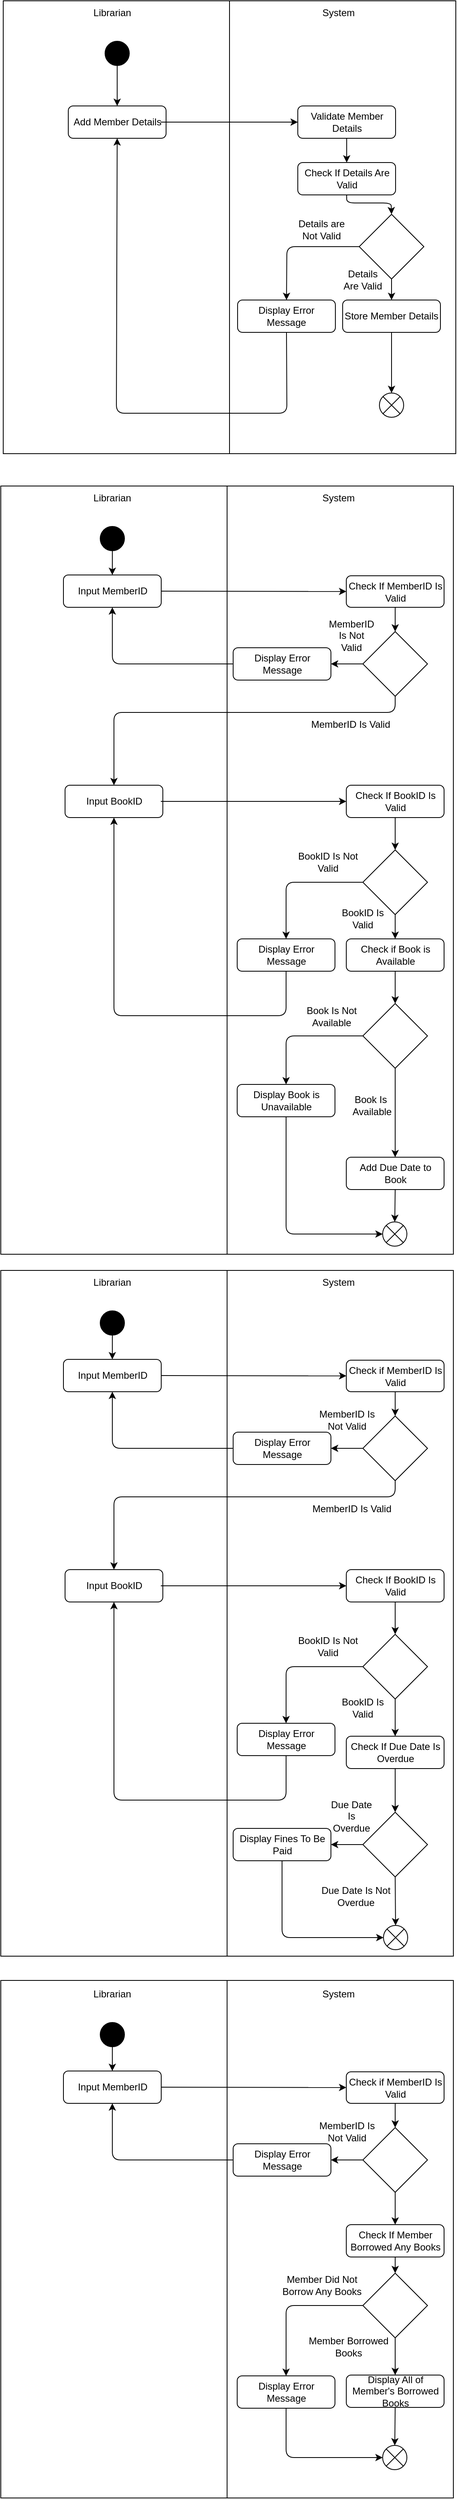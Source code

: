 <mxfile>
    <diagram id="ZG7Y59wmz6SILbfoNRBB" name="Page-1">
        <mxGraphModel dx="3287" dy="1840" grid="1" gridSize="10" guides="1" tooltips="1" connect="1" arrows="1" fold="1" page="1" pageScale="1" pageWidth="850" pageHeight="1100" math="0" shadow="0">
            <root>
                <mxCell id="0"/>
                <mxCell id="1" parent="0"/>
                <mxCell id="2" value="" style="rounded=0;whiteSpace=wrap;html=1;" vertex="1" parent="1">
                    <mxGeometry x="160" y="20" width="560" height="560" as="geometry"/>
                </mxCell>
                <mxCell id="3" value="" style="endArrow=none;html=1;entryX=0.5;entryY=0;entryDx=0;entryDy=0;exitX=0.5;exitY=1;exitDx=0;exitDy=0;" edge="1" parent="1" source="2" target="2">
                    <mxGeometry width="50" height="50" relative="1" as="geometry">
                        <mxPoint x="305" y="370" as="sourcePoint"/>
                        <mxPoint x="355" y="320" as="targetPoint"/>
                    </mxGeometry>
                </mxCell>
                <mxCell id="4" value="Librarian" style="text;html=1;strokeColor=none;fillColor=none;align=center;verticalAlign=middle;whiteSpace=wrap;rounded=0;" vertex="1" parent="1">
                    <mxGeometry x="265" y="20" width="60" height="30" as="geometry"/>
                </mxCell>
                <mxCell id="5" value="System" style="text;html=1;strokeColor=none;fillColor=none;align=center;verticalAlign=middle;whiteSpace=wrap;rounded=0;" vertex="1" parent="1">
                    <mxGeometry x="545" y="20" width="60" height="30" as="geometry"/>
                </mxCell>
                <mxCell id="6" value="" style="ellipse;fillColor=strokeColor;" vertex="1" parent="1">
                    <mxGeometry x="286" y="70" width="30" height="30" as="geometry"/>
                </mxCell>
                <mxCell id="7" value="" style="endArrow=classic;html=1;exitX=0.5;exitY=1;exitDx=0;exitDy=0;entryX=0.5;entryY=0;entryDx=0;entryDy=0;" edge="1" parent="1" source="6" target="8">
                    <mxGeometry width="50" height="50" relative="1" as="geometry">
                        <mxPoint x="295" y="160" as="sourcePoint"/>
                        <mxPoint x="345" y="110" as="targetPoint"/>
                    </mxGeometry>
                </mxCell>
                <mxCell id="8" value="Add Member Details" style="rounded=1;whiteSpace=wrap;html=1;" vertex="1" parent="1">
                    <mxGeometry x="240.5" y="150" width="121" height="40" as="geometry"/>
                </mxCell>
                <mxCell id="10" value="Validate Member Details" style="rounded=1;whiteSpace=wrap;html=1;" vertex="1" parent="1">
                    <mxGeometry x="524.5" y="150" width="121" height="40" as="geometry"/>
                </mxCell>
                <mxCell id="12" value="" style="endArrow=classic;html=1;entryX=0;entryY=0.5;entryDx=0;entryDy=0;" edge="1" parent="1" target="10">
                    <mxGeometry width="50" height="50" relative="1" as="geometry">
                        <mxPoint x="355" y="170" as="sourcePoint"/>
                        <mxPoint x="405" y="120" as="targetPoint"/>
                    </mxGeometry>
                </mxCell>
                <mxCell id="14" value="" style="endArrow=classic;html=1;exitX=0.5;exitY=1;exitDx=0;exitDy=0;entryX=0.5;entryY=0;entryDx=0;entryDy=0;" edge="1" parent="1" source="10" target="119">
                    <mxGeometry width="50" height="50" relative="1" as="geometry">
                        <mxPoint x="565" y="270" as="sourcePoint"/>
                        <mxPoint x="585" y="230" as="targetPoint"/>
                        <Array as="points"/>
                    </mxGeometry>
                </mxCell>
                <mxCell id="203" style="edgeStyle=none;html=1;exitX=0.5;exitY=1;exitDx=0;exitDy=0;entryX=0.5;entryY=0;entryDx=0;entryDy=0;" edge="1" parent="1" source="22" target="37">
                    <mxGeometry relative="1" as="geometry"/>
                </mxCell>
                <mxCell id="22" value="Store Member Details" style="rounded=1;whiteSpace=wrap;html=1;" vertex="1" parent="1">
                    <mxGeometry x="580" y="390" width="121" height="40" as="geometry"/>
                </mxCell>
                <mxCell id="37" value="" style="shape=sumEllipse;perimeter=ellipsePerimeter;whiteSpace=wrap;html=1;backgroundOutline=1;" vertex="1" parent="1">
                    <mxGeometry x="625.5" y="505" width="30" height="30" as="geometry"/>
                </mxCell>
                <mxCell id="86" style="edgeStyle=none;html=1;exitX=0;exitY=0.5;exitDx=0;exitDy=0;entryX=0.5;entryY=0;entryDx=0;entryDy=0;" edge="1" parent="1" source="84" target="121">
                    <mxGeometry relative="1" as="geometry">
                        <Array as="points">
                            <mxPoint x="550" y="324"/>
                            <mxPoint x="511" y="324"/>
                        </Array>
                    </mxGeometry>
                </mxCell>
                <mxCell id="87" style="edgeStyle=none;html=1;exitX=0.5;exitY=1;exitDx=0;exitDy=0;entryX=0.5;entryY=0;entryDx=0;entryDy=0;" edge="1" parent="1" source="84" target="22">
                    <mxGeometry relative="1" as="geometry"/>
                </mxCell>
                <mxCell id="84" value="" style="rhombus;whiteSpace=wrap;html=1;" vertex="1" parent="1">
                    <mxGeometry x="600.5" y="284" width="80" height="80" as="geometry"/>
                </mxCell>
                <mxCell id="91" value="Details are Not Valid" style="text;html=1;strokeColor=none;fillColor=none;align=center;verticalAlign=middle;whiteSpace=wrap;rounded=0;" vertex="1" parent="1">
                    <mxGeometry x="524" y="285" width="60" height="35" as="geometry"/>
                </mxCell>
                <mxCell id="92" value="Details Are Valid" style="text;html=1;strokeColor=none;fillColor=none;align=center;verticalAlign=middle;whiteSpace=wrap;rounded=0;" vertex="1" parent="1">
                    <mxGeometry x="575" y="350" width="60" height="30" as="geometry"/>
                </mxCell>
                <mxCell id="93" value="" style="rounded=0;whiteSpace=wrap;html=1;" vertex="1" parent="1">
                    <mxGeometry x="157" y="620" width="560" height="950" as="geometry"/>
                </mxCell>
                <mxCell id="94" value="" style="endArrow=none;html=1;entryX=0.5;entryY=0;entryDx=0;entryDy=0;exitX=0.5;exitY=1;exitDx=0;exitDy=0;" edge="1" parent="1" source="93" target="93">
                    <mxGeometry width="50" height="50" relative="1" as="geometry">
                        <mxPoint x="305" y="970" as="sourcePoint"/>
                        <mxPoint x="355" y="920" as="targetPoint"/>
                    </mxGeometry>
                </mxCell>
                <mxCell id="95" value="Librarian" style="text;html=1;strokeColor=none;fillColor=none;align=center;verticalAlign=middle;whiteSpace=wrap;rounded=0;" vertex="1" parent="1">
                    <mxGeometry x="265" y="620" width="60" height="30" as="geometry"/>
                </mxCell>
                <mxCell id="96" value="System" style="text;html=1;strokeColor=none;fillColor=none;align=center;verticalAlign=middle;whiteSpace=wrap;rounded=0;" vertex="1" parent="1">
                    <mxGeometry x="545" y="620" width="60" height="30" as="geometry"/>
                </mxCell>
                <mxCell id="128" style="edgeStyle=none;html=1;exitX=0.5;exitY=1;exitDx=0;exitDy=0;entryX=0.5;entryY=0;entryDx=0;entryDy=0;" edge="1" parent="1" source="97" target="127">
                    <mxGeometry relative="1" as="geometry"/>
                </mxCell>
                <mxCell id="97" value="" style="ellipse;fillColor=strokeColor;" vertex="1" parent="1">
                    <mxGeometry x="280" y="670" width="30" height="30" as="geometry"/>
                </mxCell>
                <mxCell id="99" value="Input BookID" style="rounded=1;whiteSpace=wrap;html=1;" vertex="1" parent="1">
                    <mxGeometry x="236.5" y="990" width="121" height="40" as="geometry"/>
                </mxCell>
                <mxCell id="101" value="Check If BookID Is Valid" style="rounded=1;whiteSpace=wrap;html=1;" vertex="1" parent="1">
                    <mxGeometry x="584.5" y="990" width="121" height="40" as="geometry"/>
                </mxCell>
                <mxCell id="102" value="" style="endArrow=classic;html=1;entryX=0;entryY=0.5;entryDx=0;entryDy=0;" edge="1" parent="1" target="101">
                    <mxGeometry width="50" height="50" relative="1" as="geometry">
                        <mxPoint x="355.0" y="1010" as="sourcePoint"/>
                        <mxPoint x="405" y="960" as="targetPoint"/>
                    </mxGeometry>
                </mxCell>
                <mxCell id="104" value="" style="endArrow=classic;html=1;exitX=0.5;exitY=1;exitDx=0;exitDy=0;entryX=0.5;entryY=0;entryDx=0;entryDy=0;" edge="1" parent="1" source="101" target="112">
                    <mxGeometry width="50" height="50" relative="1" as="geometry">
                        <mxPoint x="565" y="1110" as="sourcePoint"/>
                        <mxPoint x="580" y="1060" as="targetPoint"/>
                        <Array as="points"/>
                    </mxGeometry>
                </mxCell>
                <mxCell id="140" style="edgeStyle=none;html=1;exitX=0.5;exitY=1;exitDx=0;exitDy=0;entryX=0.5;entryY=0;entryDx=0;entryDy=0;" edge="1" parent="1" source="108" target="109">
                    <mxGeometry relative="1" as="geometry"/>
                </mxCell>
                <mxCell id="108" value="Add Due Date to Book" style="rounded=1;whiteSpace=wrap;html=1;" vertex="1" parent="1">
                    <mxGeometry x="584.5" y="1450" width="121" height="40" as="geometry"/>
                </mxCell>
                <mxCell id="109" value="" style="shape=sumEllipse;perimeter=ellipsePerimeter;whiteSpace=wrap;html=1;backgroundOutline=1;" vertex="1" parent="1">
                    <mxGeometry x="629.5" y="1530" width="30" height="30" as="geometry"/>
                </mxCell>
                <mxCell id="110" style="edgeStyle=none;html=1;exitX=0;exitY=0.5;exitDx=0;exitDy=0;entryX=0.5;entryY=0;entryDx=0;entryDy=0;" edge="1" parent="1" source="112" target="123">
                    <mxGeometry relative="1" as="geometry">
                        <Array as="points">
                            <mxPoint x="510" y="1110"/>
                        </Array>
                    </mxGeometry>
                </mxCell>
                <mxCell id="176" style="edgeStyle=none;html=1;exitX=0.5;exitY=1;exitDx=0;exitDy=0;entryX=0.5;entryY=0;entryDx=0;entryDy=0;" edge="1" parent="1" source="112" target="175">
                    <mxGeometry relative="1" as="geometry"/>
                </mxCell>
                <mxCell id="112" value="" style="rhombus;whiteSpace=wrap;html=1;" vertex="1" parent="1">
                    <mxGeometry x="605" y="1070" width="80" height="80" as="geometry"/>
                </mxCell>
                <mxCell id="113" value="MemberID Is Not Valid" style="text;html=1;strokeColor=none;fillColor=none;align=center;verticalAlign=middle;whiteSpace=wrap;rounded=0;" vertex="1" parent="1">
                    <mxGeometry x="561" y="790" width="60" height="30" as="geometry"/>
                </mxCell>
                <mxCell id="114" value="BookID Is Valid" style="text;html=1;strokeColor=none;fillColor=none;align=center;verticalAlign=middle;whiteSpace=wrap;rounded=0;" vertex="1" parent="1">
                    <mxGeometry x="575" y="1140" width="60" height="30" as="geometry"/>
                </mxCell>
                <mxCell id="120" style="edgeStyle=none;html=1;exitX=0.5;exitY=1;exitDx=0;exitDy=0;entryX=0.5;entryY=0;entryDx=0;entryDy=0;" edge="1" parent="1" source="119" target="84">
                    <mxGeometry relative="1" as="geometry">
                        <Array as="points">
                            <mxPoint x="585" y="270"/>
                            <mxPoint x="640" y="270"/>
                        </Array>
                    </mxGeometry>
                </mxCell>
                <mxCell id="119" value="Check If Details Are Valid" style="rounded=1;whiteSpace=wrap;html=1;" vertex="1" parent="1">
                    <mxGeometry x="524.5" y="220" width="121" height="40" as="geometry"/>
                </mxCell>
                <mxCell id="122" style="edgeStyle=none;html=1;exitX=0.5;exitY=1;exitDx=0;exitDy=0;entryX=0.5;entryY=1;entryDx=0;entryDy=0;" edge="1" parent="1" source="121" target="8">
                    <mxGeometry relative="1" as="geometry">
                        <Array as="points">
                            <mxPoint x="511" y="530"/>
                            <mxPoint x="300" y="530"/>
                        </Array>
                    </mxGeometry>
                </mxCell>
                <mxCell id="121" value="Display Error Message" style="rounded=1;whiteSpace=wrap;html=1;" vertex="1" parent="1">
                    <mxGeometry x="450" y="390" width="121" height="40" as="geometry"/>
                </mxCell>
                <mxCell id="125" style="edgeStyle=none;html=1;exitX=0.5;exitY=1;exitDx=0;exitDy=0;entryX=0.5;entryY=1;entryDx=0;entryDy=0;" edge="1" parent="1" source="123" target="99">
                    <mxGeometry relative="1" as="geometry">
                        <Array as="points">
                            <mxPoint x="510" y="1275"/>
                            <mxPoint x="297" y="1275"/>
                        </Array>
                    </mxGeometry>
                </mxCell>
                <mxCell id="123" value="Display Error Message" style="rounded=1;whiteSpace=wrap;html=1;" vertex="1" parent="1">
                    <mxGeometry x="449.5" y="1180" width="121" height="40" as="geometry"/>
                </mxCell>
                <mxCell id="130" style="edgeStyle=none;html=1;exitX=1;exitY=0.5;exitDx=0;exitDy=0;" edge="1" parent="1" source="127" target="129">
                    <mxGeometry relative="1" as="geometry"/>
                </mxCell>
                <mxCell id="127" value="Input MemberID" style="rounded=1;whiteSpace=wrap;html=1;" vertex="1" parent="1">
                    <mxGeometry x="234.5" y="730" width="121" height="40" as="geometry"/>
                </mxCell>
                <mxCell id="132" style="edgeStyle=none;html=1;exitX=0.5;exitY=1;exitDx=0;exitDy=0;entryX=0.5;entryY=0;entryDx=0;entryDy=0;" edge="1" parent="1" source="129" target="131">
                    <mxGeometry relative="1" as="geometry"/>
                </mxCell>
                <mxCell id="129" value="Check If MemberID Is Valid" style="rounded=1;whiteSpace=wrap;html=1;" vertex="1" parent="1">
                    <mxGeometry x="584.5" y="731" width="121" height="39" as="geometry"/>
                </mxCell>
                <mxCell id="134" style="edgeStyle=none;html=1;exitX=0;exitY=0.5;exitDx=0;exitDy=0;entryX=1;entryY=0.5;entryDx=0;entryDy=0;" edge="1" parent="1" source="131" target="133">
                    <mxGeometry relative="1" as="geometry"/>
                </mxCell>
                <mxCell id="136" style="edgeStyle=none;html=1;exitX=0.5;exitY=1;exitDx=0;exitDy=0;entryX=0.5;entryY=0;entryDx=0;entryDy=0;" edge="1" parent="1" source="131" target="99">
                    <mxGeometry relative="1" as="geometry">
                        <Array as="points">
                            <mxPoint x="645" y="900"/>
                            <mxPoint x="470" y="900"/>
                            <mxPoint x="297" y="900"/>
                        </Array>
                    </mxGeometry>
                </mxCell>
                <mxCell id="131" value="" style="rhombus;whiteSpace=wrap;html=1;" vertex="1" parent="1">
                    <mxGeometry x="605" y="800" width="80" height="80" as="geometry"/>
                </mxCell>
                <mxCell id="135" style="edgeStyle=none;html=1;exitX=0;exitY=0.5;exitDx=0;exitDy=0;entryX=0.5;entryY=1;entryDx=0;entryDy=0;" edge="1" parent="1" source="133" target="127">
                    <mxGeometry relative="1" as="geometry">
                        <Array as="points">
                            <mxPoint x="295" y="840"/>
                        </Array>
                    </mxGeometry>
                </mxCell>
                <mxCell id="133" value="Display Error Message" style="rounded=1;whiteSpace=wrap;html=1;" vertex="1" parent="1">
                    <mxGeometry x="444.5" y="820" width="121" height="40" as="geometry"/>
                </mxCell>
                <mxCell id="137" value="MemberID Is Valid" style="text;html=1;strokeColor=none;fillColor=none;align=center;verticalAlign=middle;whiteSpace=wrap;rounded=0;" vertex="1" parent="1">
                    <mxGeometry x="520" y="900" width="140" height="30" as="geometry"/>
                </mxCell>
                <mxCell id="139" value="BookID Is Not Valid" style="text;html=1;strokeColor=none;fillColor=none;align=center;verticalAlign=middle;whiteSpace=wrap;rounded=0;" vertex="1" parent="1">
                    <mxGeometry x="519" y="1070" width="86" height="30" as="geometry"/>
                </mxCell>
                <mxCell id="141" value="" style="rounded=0;whiteSpace=wrap;html=1;" vertex="1" parent="1">
                    <mxGeometry x="157" y="1590" width="560" height="848" as="geometry"/>
                </mxCell>
                <mxCell id="142" value="" style="endArrow=none;html=1;entryX=0.5;entryY=0;entryDx=0;entryDy=0;exitX=0.5;exitY=1;exitDx=0;exitDy=0;" edge="1" parent="1" source="141" target="141">
                    <mxGeometry width="50" height="50" relative="1" as="geometry">
                        <mxPoint x="305" y="1940" as="sourcePoint"/>
                        <mxPoint x="355" y="1890" as="targetPoint"/>
                    </mxGeometry>
                </mxCell>
                <mxCell id="143" value="Librarian" style="text;html=1;strokeColor=none;fillColor=none;align=center;verticalAlign=middle;whiteSpace=wrap;rounded=0;" vertex="1" parent="1">
                    <mxGeometry x="265" y="1590" width="60" height="30" as="geometry"/>
                </mxCell>
                <mxCell id="144" value="System" style="text;html=1;strokeColor=none;fillColor=none;align=center;verticalAlign=middle;whiteSpace=wrap;rounded=0;" vertex="1" parent="1">
                    <mxGeometry x="545" y="1590" width="60" height="30" as="geometry"/>
                </mxCell>
                <mxCell id="145" style="edgeStyle=none;html=1;exitX=0.5;exitY=1;exitDx=0;exitDy=0;entryX=0.5;entryY=0;entryDx=0;entryDy=0;" edge="1" parent="1" source="146" target="162">
                    <mxGeometry relative="1" as="geometry"/>
                </mxCell>
                <mxCell id="146" value="" style="ellipse;fillColor=strokeColor;" vertex="1" parent="1">
                    <mxGeometry x="280" y="1640" width="30" height="30" as="geometry"/>
                </mxCell>
                <mxCell id="147" value="Input BookID" style="rounded=1;whiteSpace=wrap;html=1;" vertex="1" parent="1">
                    <mxGeometry x="236.5" y="1960" width="121" height="40" as="geometry"/>
                </mxCell>
                <mxCell id="148" value="Check If BookID Is Valid" style="rounded=1;whiteSpace=wrap;html=1;" vertex="1" parent="1">
                    <mxGeometry x="584.5" y="1960" width="121" height="40" as="geometry"/>
                </mxCell>
                <mxCell id="149" value="" style="endArrow=classic;html=1;entryX=0;entryY=0.5;entryDx=0;entryDy=0;" edge="1" parent="1" target="148">
                    <mxGeometry width="50" height="50" relative="1" as="geometry">
                        <mxPoint x="355.0" y="1980" as="sourcePoint"/>
                        <mxPoint x="405" y="1930" as="targetPoint"/>
                    </mxGeometry>
                </mxCell>
                <mxCell id="150" value="" style="endArrow=classic;html=1;exitX=0.5;exitY=1;exitDx=0;exitDy=0;entryX=0.5;entryY=0;entryDx=0;entryDy=0;" edge="1" parent="1" source="148" target="156">
                    <mxGeometry width="50" height="50" relative="1" as="geometry">
                        <mxPoint x="565" y="2080" as="sourcePoint"/>
                        <mxPoint x="580" y="2030" as="targetPoint"/>
                        <Array as="points"/>
                    </mxGeometry>
                </mxCell>
                <mxCell id="153" value="" style="shape=sumEllipse;perimeter=ellipsePerimeter;whiteSpace=wrap;html=1;backgroundOutline=1;" vertex="1" parent="1">
                    <mxGeometry x="630.5" y="2400" width="30" height="30" as="geometry"/>
                </mxCell>
                <mxCell id="154" style="edgeStyle=none;html=1;exitX=0;exitY=0.5;exitDx=0;exitDy=0;entryX=0.5;entryY=0;entryDx=0;entryDy=0;" edge="1" parent="1" source="156" target="160">
                    <mxGeometry relative="1" as="geometry">
                        <Array as="points">
                            <mxPoint x="510" y="2080"/>
                        </Array>
                    </mxGeometry>
                </mxCell>
                <mxCell id="190" style="edgeStyle=none;html=1;exitX=0.5;exitY=1;exitDx=0;exitDy=0;entryX=0.5;entryY=0;entryDx=0;entryDy=0;" edge="1" parent="1" source="156" target="188">
                    <mxGeometry relative="1" as="geometry"/>
                </mxCell>
                <mxCell id="156" value="" style="rhombus;whiteSpace=wrap;html=1;" vertex="1" parent="1">
                    <mxGeometry x="605" y="2040" width="80" height="80" as="geometry"/>
                </mxCell>
                <mxCell id="157" value="MemberID Is Not Valid" style="text;html=1;strokeColor=none;fillColor=none;align=center;verticalAlign=middle;whiteSpace=wrap;rounded=0;" vertex="1" parent="1">
                    <mxGeometry x="550" y="1760" width="71" height="30" as="geometry"/>
                </mxCell>
                <mxCell id="158" value="BookID Is Valid" style="text;html=1;strokeColor=none;fillColor=none;align=center;verticalAlign=middle;whiteSpace=wrap;rounded=0;" vertex="1" parent="1">
                    <mxGeometry x="575" y="2116" width="60" height="30" as="geometry"/>
                </mxCell>
                <mxCell id="159" style="edgeStyle=none;html=1;exitX=0.5;exitY=1;exitDx=0;exitDy=0;entryX=0.5;entryY=1;entryDx=0;entryDy=0;" edge="1" parent="1" source="160" target="147">
                    <mxGeometry relative="1" as="geometry">
                        <Array as="points">
                            <mxPoint x="510" y="2245"/>
                            <mxPoint x="297" y="2245"/>
                        </Array>
                    </mxGeometry>
                </mxCell>
                <mxCell id="160" value="Display Error Message" style="rounded=1;whiteSpace=wrap;html=1;" vertex="1" parent="1">
                    <mxGeometry x="449.5" y="2150" width="121" height="40" as="geometry"/>
                </mxCell>
                <mxCell id="161" style="edgeStyle=none;html=1;exitX=1;exitY=0.5;exitDx=0;exitDy=0;" edge="1" parent="1" source="162" target="164">
                    <mxGeometry relative="1" as="geometry"/>
                </mxCell>
                <mxCell id="162" value="Input MemberID" style="rounded=1;whiteSpace=wrap;html=1;" vertex="1" parent="1">
                    <mxGeometry x="234.5" y="1700" width="121" height="40" as="geometry"/>
                </mxCell>
                <mxCell id="163" style="edgeStyle=none;html=1;exitX=0.5;exitY=1;exitDx=0;exitDy=0;entryX=0.5;entryY=0;entryDx=0;entryDy=0;" edge="1" parent="1" source="164" target="167">
                    <mxGeometry relative="1" as="geometry"/>
                </mxCell>
                <mxCell id="164" value="Check if MemberID Is Valid" style="rounded=1;whiteSpace=wrap;html=1;" vertex="1" parent="1">
                    <mxGeometry x="584.5" y="1701" width="121" height="39" as="geometry"/>
                </mxCell>
                <mxCell id="165" style="edgeStyle=none;html=1;exitX=0;exitY=0.5;exitDx=0;exitDy=0;entryX=1;entryY=0.5;entryDx=0;entryDy=0;" edge="1" parent="1" source="167" target="169">
                    <mxGeometry relative="1" as="geometry"/>
                </mxCell>
                <mxCell id="166" style="edgeStyle=none;html=1;exitX=0.5;exitY=1;exitDx=0;exitDy=0;entryX=0.5;entryY=0;entryDx=0;entryDy=0;" edge="1" parent="1" source="167" target="147">
                    <mxGeometry relative="1" as="geometry">
                        <Array as="points">
                            <mxPoint x="645" y="1870"/>
                            <mxPoint x="470" y="1870"/>
                            <mxPoint x="297" y="1870"/>
                        </Array>
                    </mxGeometry>
                </mxCell>
                <mxCell id="167" value="" style="rhombus;whiteSpace=wrap;html=1;" vertex="1" parent="1">
                    <mxGeometry x="605" y="1770" width="80" height="80" as="geometry"/>
                </mxCell>
                <mxCell id="168" style="edgeStyle=none;html=1;exitX=0;exitY=0.5;exitDx=0;exitDy=0;entryX=0.5;entryY=1;entryDx=0;entryDy=0;" edge="1" parent="1" source="169" target="162">
                    <mxGeometry relative="1" as="geometry">
                        <Array as="points">
                            <mxPoint x="295" y="1810"/>
                        </Array>
                    </mxGeometry>
                </mxCell>
                <mxCell id="169" value="Display Error Message" style="rounded=1;whiteSpace=wrap;html=1;" vertex="1" parent="1">
                    <mxGeometry x="444.5" y="1790" width="121" height="40" as="geometry"/>
                </mxCell>
                <mxCell id="170" value="MemberID Is Valid" style="text;html=1;strokeColor=none;fillColor=none;align=center;verticalAlign=middle;whiteSpace=wrap;rounded=0;" vertex="1" parent="1">
                    <mxGeometry x="526.5" y="1870" width="129" height="30" as="geometry"/>
                </mxCell>
                <mxCell id="171" value="BookID Is Not Valid" style="text;html=1;strokeColor=none;fillColor=none;align=center;verticalAlign=middle;whiteSpace=wrap;rounded=0;" vertex="1" parent="1">
                    <mxGeometry x="519" y="2040" width="86" height="30" as="geometry"/>
                </mxCell>
                <mxCell id="183" style="edgeStyle=none;html=1;exitX=0;exitY=0.5;exitDx=0;exitDy=0;entryX=0.5;entryY=0;entryDx=0;entryDy=0;" edge="1" parent="1" source="172" target="182">
                    <mxGeometry relative="1" as="geometry">
                        <Array as="points">
                            <mxPoint x="510" y="1300"/>
                        </Array>
                    </mxGeometry>
                </mxCell>
                <mxCell id="185" style="edgeStyle=none;html=1;exitX=0.5;exitY=1;exitDx=0;exitDy=0;entryX=0.5;entryY=0;entryDx=0;entryDy=0;" edge="1" parent="1" source="172" target="108">
                    <mxGeometry relative="1" as="geometry"/>
                </mxCell>
                <mxCell id="172" value="" style="rhombus;whiteSpace=wrap;html=1;" vertex="1" parent="1">
                    <mxGeometry x="605" y="1260" width="80" height="80" as="geometry"/>
                </mxCell>
                <mxCell id="177" style="edgeStyle=none;html=1;exitX=0.5;exitY=1;exitDx=0;exitDy=0;entryX=0.5;entryY=0;entryDx=0;entryDy=0;" edge="1" parent="1" source="175" target="172">
                    <mxGeometry relative="1" as="geometry"/>
                </mxCell>
                <mxCell id="175" value="Check if Book is Available" style="rounded=1;whiteSpace=wrap;html=1;" vertex="1" parent="1">
                    <mxGeometry x="584.5" y="1180" width="121" height="40" as="geometry"/>
                </mxCell>
                <mxCell id="184" style="edgeStyle=none;html=1;exitX=0.5;exitY=1;exitDx=0;exitDy=0;entryX=0;entryY=0.5;entryDx=0;entryDy=0;" edge="1" parent="1" source="182" target="109">
                    <mxGeometry relative="1" as="geometry">
                        <Array as="points">
                            <mxPoint x="510" y="1545"/>
                        </Array>
                    </mxGeometry>
                </mxCell>
                <mxCell id="182" value="Display Book is Unavailable" style="rounded=1;whiteSpace=wrap;html=1;" vertex="1" parent="1">
                    <mxGeometry x="449.5" y="1360" width="121" height="40" as="geometry"/>
                </mxCell>
                <mxCell id="186" value="Book Is Not Available" style="text;html=1;strokeColor=none;fillColor=none;align=center;verticalAlign=middle;whiteSpace=wrap;rounded=0;" vertex="1" parent="1">
                    <mxGeometry x="519" y="1260" width="95" height="31" as="geometry"/>
                </mxCell>
                <mxCell id="187" value="Book Is&amp;nbsp; Available" style="text;html=1;strokeColor=none;fillColor=none;align=center;verticalAlign=middle;whiteSpace=wrap;rounded=0;" vertex="1" parent="1">
                    <mxGeometry x="569" y="1370" width="95" height="31" as="geometry"/>
                </mxCell>
                <mxCell id="192" style="edgeStyle=none;html=1;exitX=0.5;exitY=1;exitDx=0;exitDy=0;entryX=0.5;entryY=0;entryDx=0;entryDy=0;" edge="1" parent="1" source="188" target="191">
                    <mxGeometry relative="1" as="geometry"/>
                </mxCell>
                <mxCell id="188" value="Check If Due Date Is Overdue" style="rounded=1;whiteSpace=wrap;html=1;" vertex="1" parent="1">
                    <mxGeometry x="584.5" y="2166" width="121" height="40" as="geometry"/>
                </mxCell>
                <mxCell id="194" style="edgeStyle=none;html=1;exitX=0;exitY=0.5;exitDx=0;exitDy=0;entryX=1;entryY=0.5;entryDx=0;entryDy=0;" edge="1" parent="1" source="191" target="200">
                    <mxGeometry relative="1" as="geometry">
                        <mxPoint x="560" y="2298" as="targetPoint"/>
                    </mxGeometry>
                </mxCell>
                <mxCell id="202" style="edgeStyle=none;html=1;exitX=0.5;exitY=1;exitDx=0;exitDy=0;entryX=0.5;entryY=0;entryDx=0;entryDy=0;" edge="1" parent="1" source="191" target="153">
                    <mxGeometry relative="1" as="geometry"/>
                </mxCell>
                <mxCell id="191" value="" style="rhombus;whiteSpace=wrap;html=1;" vertex="1" parent="1">
                    <mxGeometry x="605" y="2260" width="80" height="80" as="geometry"/>
                </mxCell>
                <mxCell id="201" style="edgeStyle=none;html=1;exitX=0.5;exitY=1;exitDx=0;exitDy=0;entryX=0;entryY=0.5;entryDx=0;entryDy=0;" edge="1" parent="1" source="200" target="153">
                    <mxGeometry relative="1" as="geometry">
                        <Array as="points">
                            <mxPoint x="505" y="2415"/>
                        </Array>
                    </mxGeometry>
                </mxCell>
                <mxCell id="200" value="Display Fines To Be Paid" style="rounded=1;whiteSpace=wrap;html=1;" vertex="1" parent="1">
                    <mxGeometry x="444.5" y="2280" width="121" height="40" as="geometry"/>
                </mxCell>
                <mxCell id="204" value="Due Date Is Overdue" style="text;html=1;strokeColor=none;fillColor=none;align=center;verticalAlign=middle;whiteSpace=wrap;rounded=0;" vertex="1" parent="1">
                    <mxGeometry x="561" y="2250" width="60" height="30" as="geometry"/>
                </mxCell>
                <mxCell id="205" value="Due Date Is Not Overdue" style="text;html=1;strokeColor=none;fillColor=none;align=center;verticalAlign=middle;whiteSpace=wrap;rounded=0;" vertex="1" parent="1">
                    <mxGeometry x="551" y="2349" width="91" height="30" as="geometry"/>
                </mxCell>
                <mxCell id="206" value="" style="rounded=0;whiteSpace=wrap;html=1;" vertex="1" parent="1">
                    <mxGeometry x="157" y="2468" width="560" height="640" as="geometry"/>
                </mxCell>
                <mxCell id="207" value="" style="endArrow=none;html=1;entryX=0.5;entryY=0;entryDx=0;entryDy=0;exitX=0.5;exitY=1;exitDx=0;exitDy=0;" edge="1" parent="1" source="206" target="206">
                    <mxGeometry width="50" height="50" relative="1" as="geometry">
                        <mxPoint x="305" y="2820" as="sourcePoint"/>
                        <mxPoint x="355" y="2770" as="targetPoint"/>
                    </mxGeometry>
                </mxCell>
                <mxCell id="208" value="Librarian" style="text;html=1;strokeColor=none;fillColor=none;align=center;verticalAlign=middle;whiteSpace=wrap;rounded=0;" vertex="1" parent="1">
                    <mxGeometry x="265" y="2470" width="60" height="30" as="geometry"/>
                </mxCell>
                <mxCell id="209" value="System" style="text;html=1;strokeColor=none;fillColor=none;align=center;verticalAlign=middle;whiteSpace=wrap;rounded=0;" vertex="1" parent="1">
                    <mxGeometry x="545" y="2470" width="60" height="30" as="geometry"/>
                </mxCell>
                <mxCell id="210" style="edgeStyle=none;html=1;exitX=0.5;exitY=1;exitDx=0;exitDy=0;entryX=0.5;entryY=0;entryDx=0;entryDy=0;" edge="1" parent="1" source="211" target="225">
                    <mxGeometry relative="1" as="geometry"/>
                </mxCell>
                <mxCell id="211" value="" style="ellipse;fillColor=strokeColor;" vertex="1" parent="1">
                    <mxGeometry x="280" y="2520" width="30" height="30" as="geometry"/>
                </mxCell>
                <mxCell id="213" value="Check If Member Borrowed Any Books" style="rounded=1;whiteSpace=wrap;html=1;" vertex="1" parent="1">
                    <mxGeometry x="584.5" y="2770" width="121" height="40" as="geometry"/>
                </mxCell>
                <mxCell id="215" value="" style="endArrow=classic;html=1;exitX=0.5;exitY=1;exitDx=0;exitDy=0;entryX=0.5;entryY=0;entryDx=0;entryDy=0;" edge="1" parent="1" source="213" target="219">
                    <mxGeometry width="50" height="50" relative="1" as="geometry">
                        <mxPoint x="565" y="2960" as="sourcePoint"/>
                        <mxPoint x="580" y="2910" as="targetPoint"/>
                        <Array as="points"/>
                    </mxGeometry>
                </mxCell>
                <mxCell id="216" value="" style="shape=sumEllipse;perimeter=ellipsePerimeter;whiteSpace=wrap;html=1;backgroundOutline=1;" vertex="1" parent="1">
                    <mxGeometry x="629.5" y="3043" width="30" height="30" as="geometry"/>
                </mxCell>
                <mxCell id="218" style="edgeStyle=none;html=1;exitX=0.5;exitY=1;exitDx=0;exitDy=0;entryX=0.5;entryY=0;entryDx=0;entryDy=0;" edge="1" parent="1" source="219" target="236">
                    <mxGeometry relative="1" as="geometry"/>
                </mxCell>
                <mxCell id="245" style="edgeStyle=none;html=1;exitX=0;exitY=0.5;exitDx=0;exitDy=0;entryX=0.5;entryY=0;entryDx=0;entryDy=0;" edge="1" parent="1" source="219" target="223">
                    <mxGeometry relative="1" as="geometry">
                        <Array as="points">
                            <mxPoint x="510" y="2870"/>
                        </Array>
                    </mxGeometry>
                </mxCell>
                <mxCell id="219" value="" style="rhombus;whiteSpace=wrap;html=1;" vertex="1" parent="1">
                    <mxGeometry x="605" y="2830" width="80" height="80" as="geometry"/>
                </mxCell>
                <mxCell id="220" value="MemberID Is Not Valid" style="text;html=1;strokeColor=none;fillColor=none;align=center;verticalAlign=middle;whiteSpace=wrap;rounded=0;" vertex="1" parent="1">
                    <mxGeometry x="550" y="2640" width="71" height="30" as="geometry"/>
                </mxCell>
                <mxCell id="221" value="Member Borrowed Books" style="text;html=1;strokeColor=none;fillColor=none;align=center;verticalAlign=middle;whiteSpace=wrap;rounded=0;" vertex="1" parent="1">
                    <mxGeometry x="530" y="2906" width="115" height="30" as="geometry"/>
                </mxCell>
                <mxCell id="249" style="edgeStyle=none;html=1;exitX=0.5;exitY=1;exitDx=0;exitDy=0;entryX=0;entryY=0.5;entryDx=0;entryDy=0;" edge="1" parent="1" source="223" target="216">
                    <mxGeometry relative="1" as="geometry">
                        <Array as="points">
                            <mxPoint x="510" y="3058"/>
                        </Array>
                    </mxGeometry>
                </mxCell>
                <mxCell id="223" value="Display Error Message" style="rounded=1;whiteSpace=wrap;html=1;" vertex="1" parent="1">
                    <mxGeometry x="449.5" y="2957" width="121" height="40" as="geometry"/>
                </mxCell>
                <mxCell id="224" style="edgeStyle=none;html=1;exitX=1;exitY=0.5;exitDx=0;exitDy=0;" edge="1" parent="1" source="225" target="227">
                    <mxGeometry relative="1" as="geometry"/>
                </mxCell>
                <mxCell id="225" value="Input MemberID" style="rounded=1;whiteSpace=wrap;html=1;" vertex="1" parent="1">
                    <mxGeometry x="234.5" y="2580" width="121" height="40" as="geometry"/>
                </mxCell>
                <mxCell id="226" style="edgeStyle=none;html=1;exitX=0.5;exitY=1;exitDx=0;exitDy=0;entryX=0.5;entryY=0;entryDx=0;entryDy=0;" edge="1" parent="1" source="227" target="230">
                    <mxGeometry relative="1" as="geometry"/>
                </mxCell>
                <mxCell id="227" value="Check if MemberID Is Valid" style="rounded=1;whiteSpace=wrap;html=1;" vertex="1" parent="1">
                    <mxGeometry x="584.5" y="2581" width="121" height="39" as="geometry"/>
                </mxCell>
                <mxCell id="228" style="edgeStyle=none;html=1;exitX=0;exitY=0.5;exitDx=0;exitDy=0;entryX=1;entryY=0.5;entryDx=0;entryDy=0;" edge="1" parent="1" source="230" target="232">
                    <mxGeometry relative="1" as="geometry"/>
                </mxCell>
                <mxCell id="244" style="edgeStyle=none;html=1;exitX=0.5;exitY=1;exitDx=0;exitDy=0;entryX=0.5;entryY=0;entryDx=0;entryDy=0;" edge="1" parent="1" source="230" target="213">
                    <mxGeometry relative="1" as="geometry"/>
                </mxCell>
                <mxCell id="230" value="" style="rhombus;whiteSpace=wrap;html=1;" vertex="1" parent="1">
                    <mxGeometry x="605" y="2650" width="80" height="80" as="geometry"/>
                </mxCell>
                <mxCell id="231" style="edgeStyle=none;html=1;exitX=0;exitY=0.5;exitDx=0;exitDy=0;entryX=0.5;entryY=1;entryDx=0;entryDy=0;" edge="1" parent="1" source="232" target="225">
                    <mxGeometry relative="1" as="geometry">
                        <Array as="points">
                            <mxPoint x="295" y="2690"/>
                        </Array>
                    </mxGeometry>
                </mxCell>
                <mxCell id="232" value="Display Error Message" style="rounded=1;whiteSpace=wrap;html=1;" vertex="1" parent="1">
                    <mxGeometry x="444.5" y="2670" width="121" height="40" as="geometry"/>
                </mxCell>
                <mxCell id="234" value="Member Did Not Borrow Any Books" style="text;html=1;strokeColor=none;fillColor=none;align=center;verticalAlign=middle;whiteSpace=wrap;rounded=0;" vertex="1" parent="1">
                    <mxGeometry x="498.5" y="2830" width="111" height="30" as="geometry"/>
                </mxCell>
                <mxCell id="235" style="edgeStyle=none;html=1;exitX=0.5;exitY=1;exitDx=0;exitDy=0;entryX=0.5;entryY=0;entryDx=0;entryDy=0;" edge="1" parent="1" source="236" target="216">
                    <mxGeometry relative="1" as="geometry">
                        <mxPoint x="645" y="3140" as="targetPoint"/>
                    </mxGeometry>
                </mxCell>
                <mxCell id="236" value="Display All of Member's Borrowed Books" style="rounded=1;whiteSpace=wrap;html=1;" vertex="1" parent="1">
                    <mxGeometry x="584.5" y="2956" width="121" height="40" as="geometry"/>
                </mxCell>
            </root>
        </mxGraphModel>
    </diagram>
</mxfile>